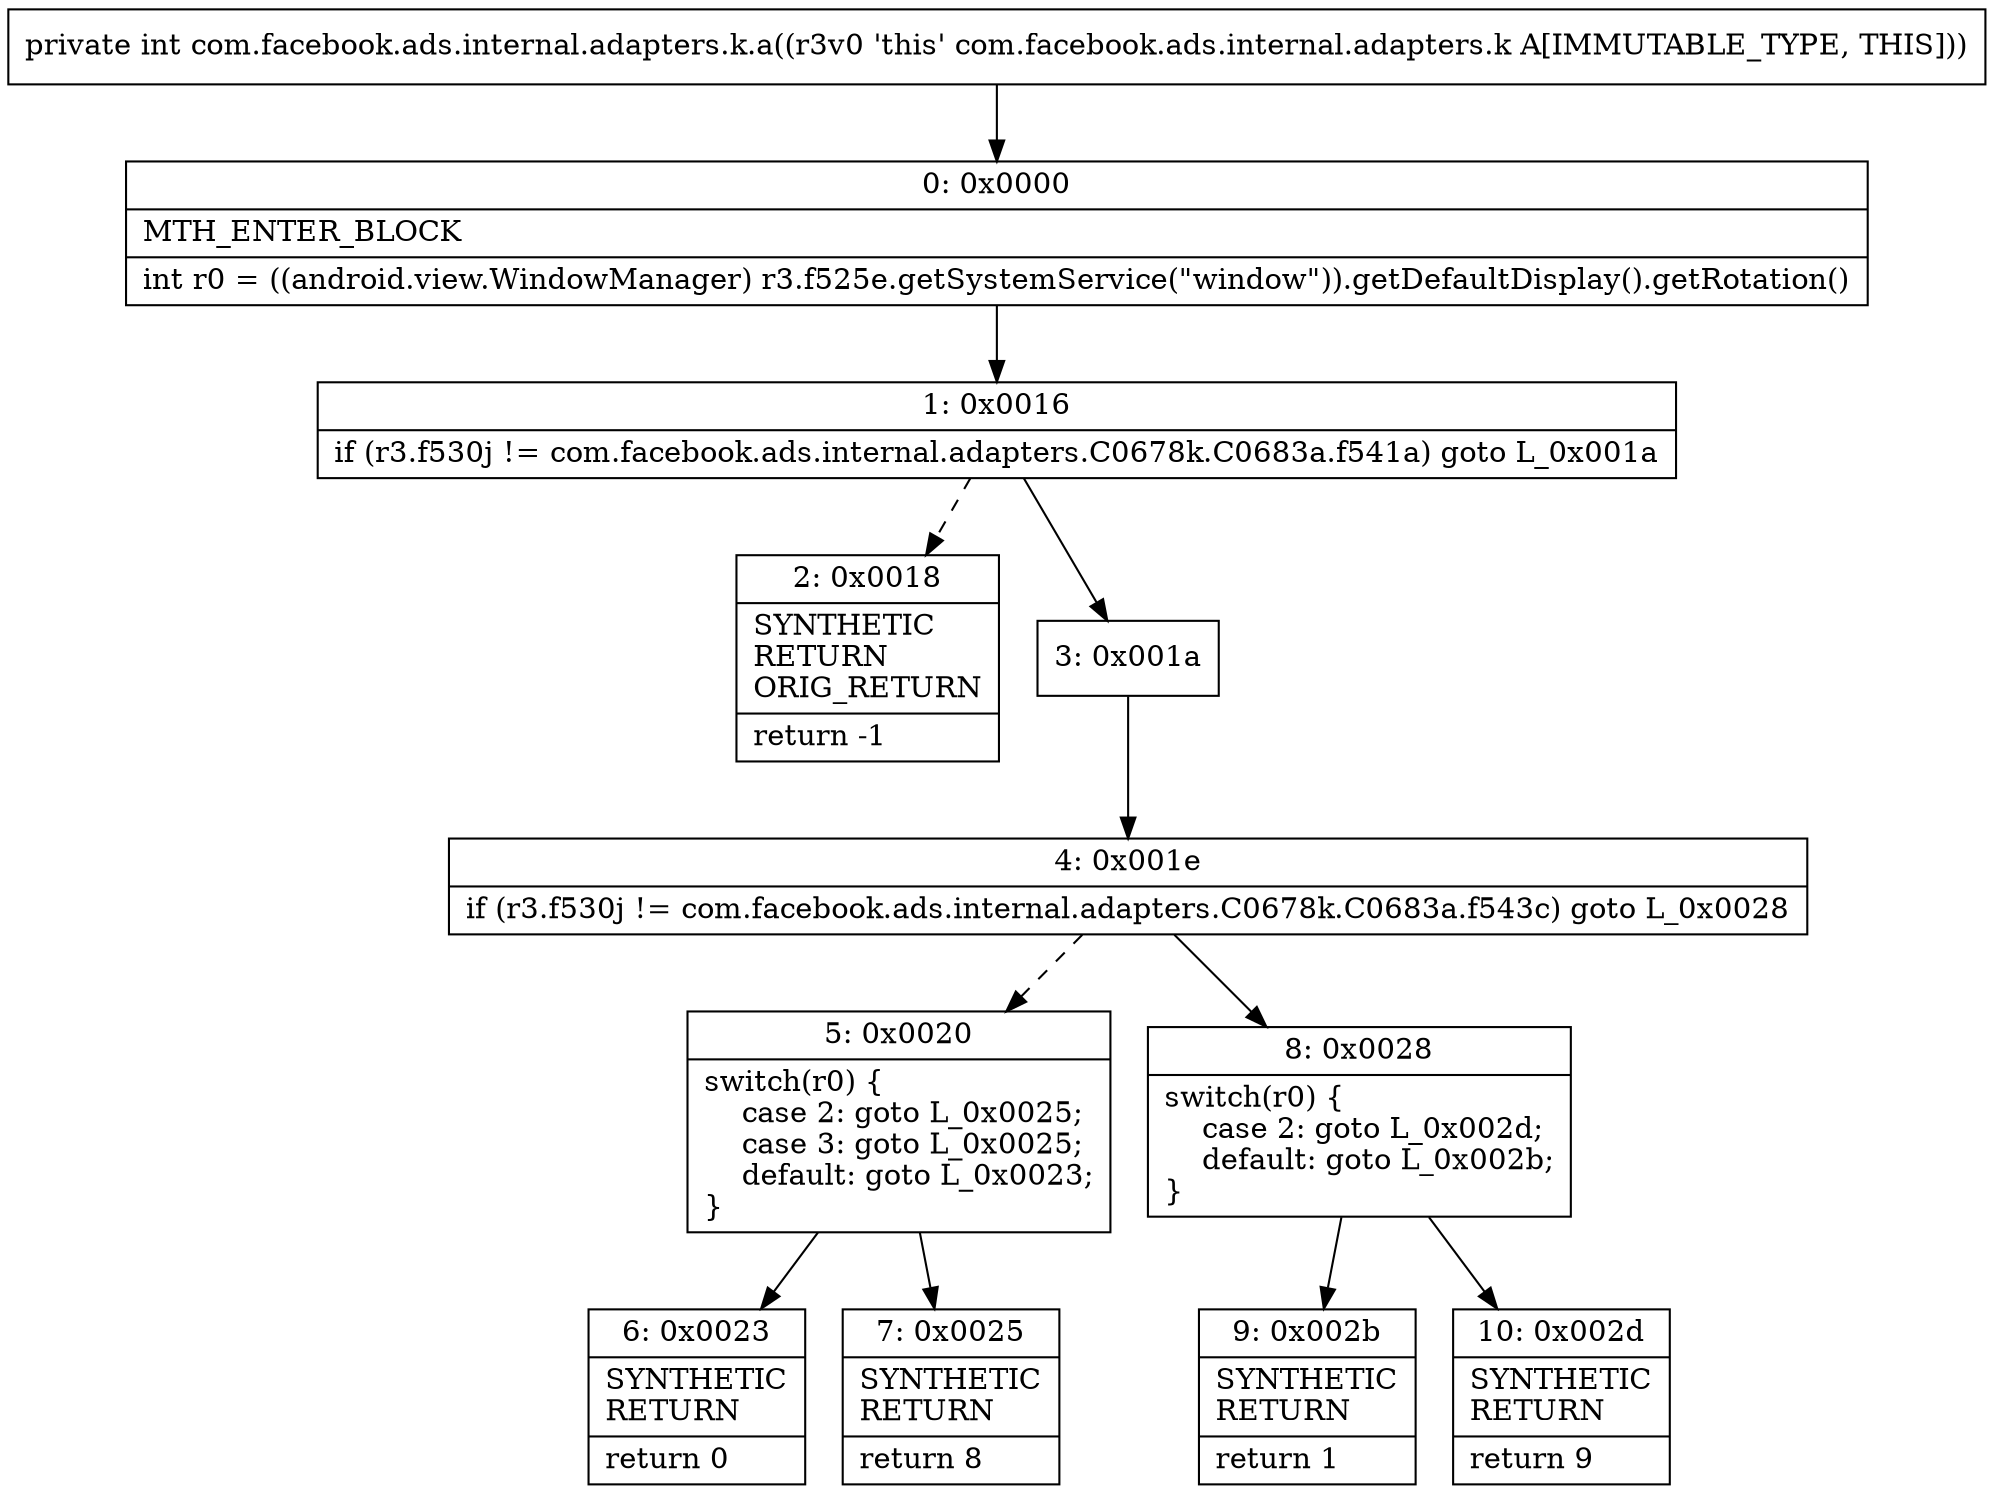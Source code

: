 digraph "CFG forcom.facebook.ads.internal.adapters.k.a()I" {
Node_0 [shape=record,label="{0\:\ 0x0000|MTH_ENTER_BLOCK\l|int r0 = ((android.view.WindowManager) r3.f525e.getSystemService(\"window\")).getDefaultDisplay().getRotation()\l}"];
Node_1 [shape=record,label="{1\:\ 0x0016|if (r3.f530j != com.facebook.ads.internal.adapters.C0678k.C0683a.f541a) goto L_0x001a\l}"];
Node_2 [shape=record,label="{2\:\ 0x0018|SYNTHETIC\lRETURN\lORIG_RETURN\l|return \-1\l}"];
Node_3 [shape=record,label="{3\:\ 0x001a}"];
Node_4 [shape=record,label="{4\:\ 0x001e|if (r3.f530j != com.facebook.ads.internal.adapters.C0678k.C0683a.f543c) goto L_0x0028\l}"];
Node_5 [shape=record,label="{5\:\ 0x0020|switch(r0) \{\l    case 2: goto L_0x0025;\l    case 3: goto L_0x0025;\l    default: goto L_0x0023;\l\}\l}"];
Node_6 [shape=record,label="{6\:\ 0x0023|SYNTHETIC\lRETURN\l|return 0\l}"];
Node_7 [shape=record,label="{7\:\ 0x0025|SYNTHETIC\lRETURN\l|return 8\l}"];
Node_8 [shape=record,label="{8\:\ 0x0028|switch(r0) \{\l    case 2: goto L_0x002d;\l    default: goto L_0x002b;\l\}\l}"];
Node_9 [shape=record,label="{9\:\ 0x002b|SYNTHETIC\lRETURN\l|return 1\l}"];
Node_10 [shape=record,label="{10\:\ 0x002d|SYNTHETIC\lRETURN\l|return 9\l}"];
MethodNode[shape=record,label="{private int com.facebook.ads.internal.adapters.k.a((r3v0 'this' com.facebook.ads.internal.adapters.k A[IMMUTABLE_TYPE, THIS])) }"];
MethodNode -> Node_0;
Node_0 -> Node_1;
Node_1 -> Node_2[style=dashed];
Node_1 -> Node_3;
Node_3 -> Node_4;
Node_4 -> Node_5[style=dashed];
Node_4 -> Node_8;
Node_5 -> Node_6;
Node_5 -> Node_7;
Node_8 -> Node_9;
Node_8 -> Node_10;
}

